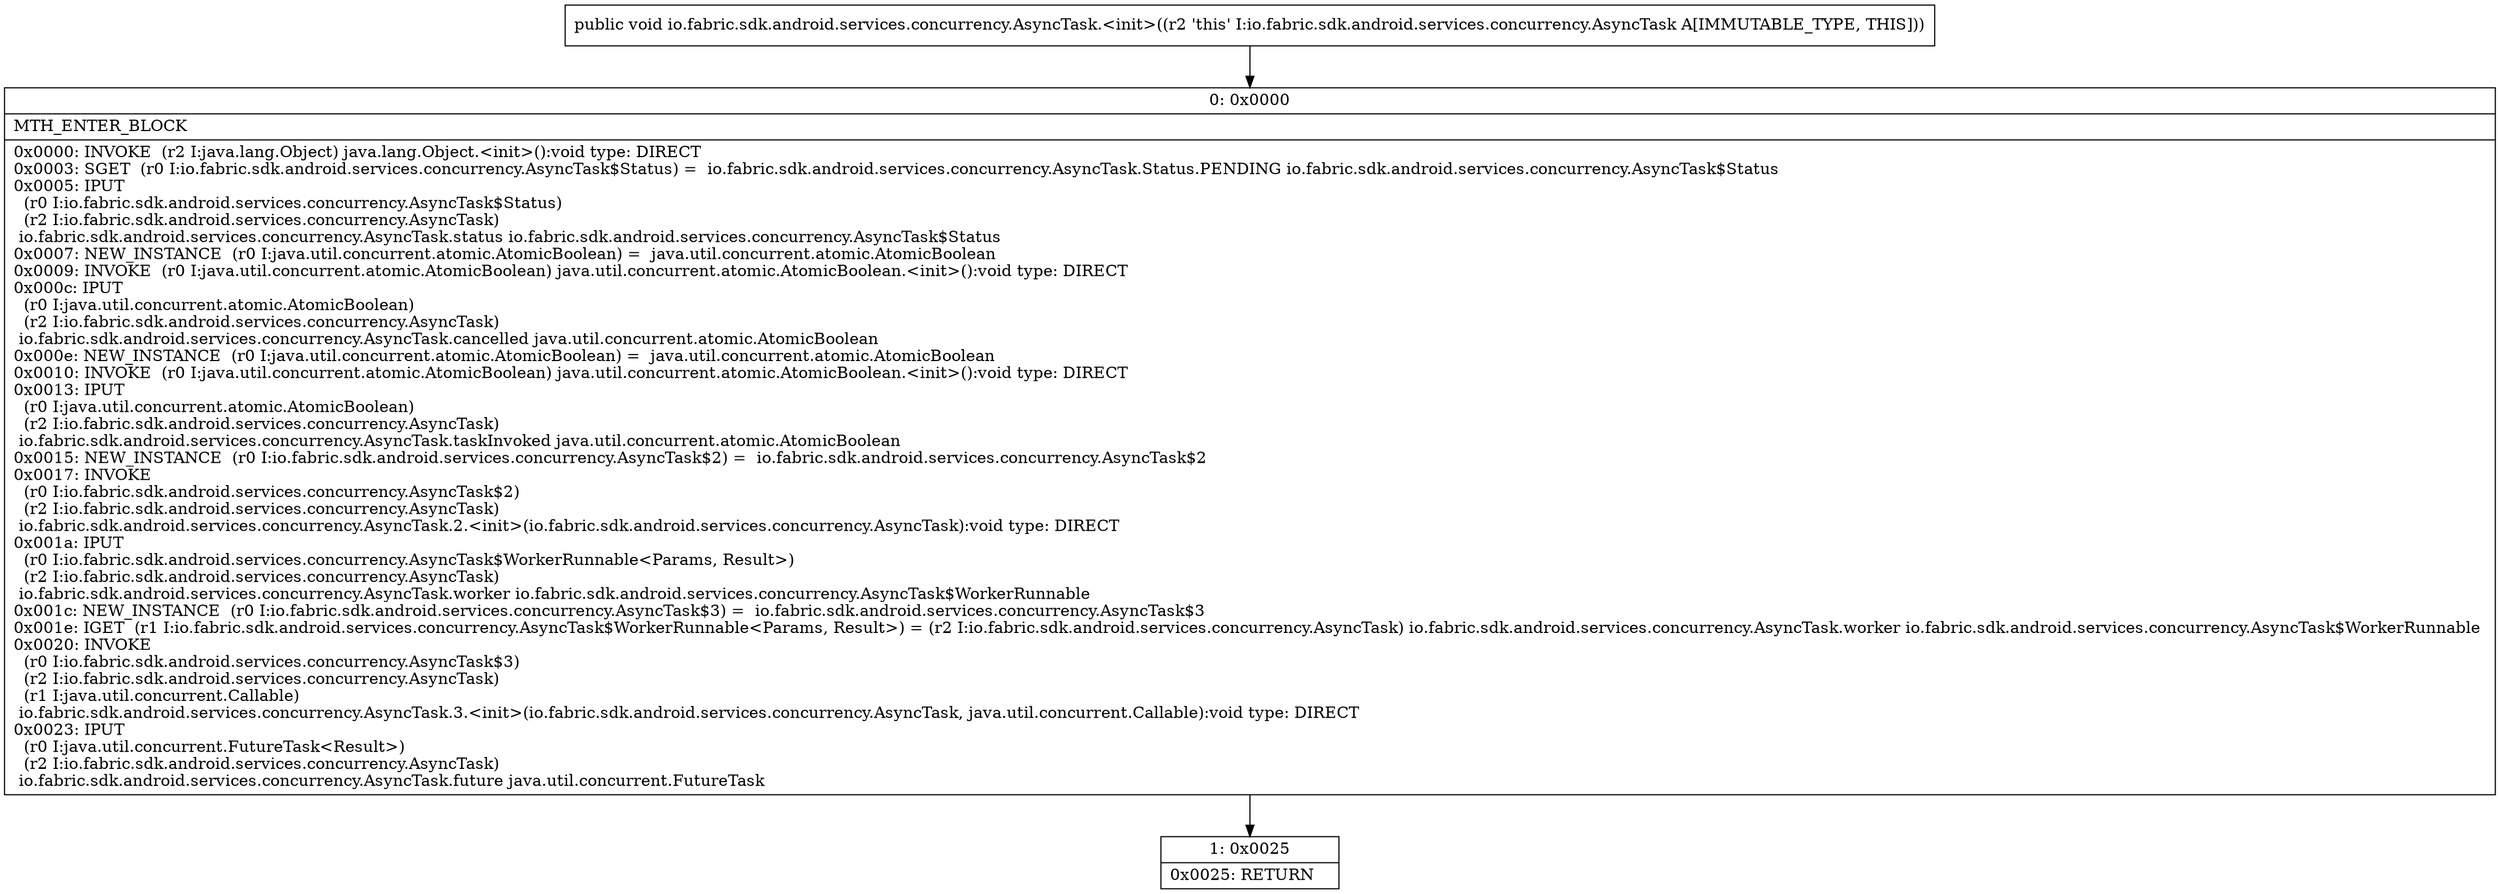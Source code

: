 digraph "CFG forio.fabric.sdk.android.services.concurrency.AsyncTask.\<init\>()V" {
Node_0 [shape=record,label="{0\:\ 0x0000|MTH_ENTER_BLOCK\l|0x0000: INVOKE  (r2 I:java.lang.Object) java.lang.Object.\<init\>():void type: DIRECT \l0x0003: SGET  (r0 I:io.fabric.sdk.android.services.concurrency.AsyncTask$Status) =  io.fabric.sdk.android.services.concurrency.AsyncTask.Status.PENDING io.fabric.sdk.android.services.concurrency.AsyncTask$Status \l0x0005: IPUT  \l  (r0 I:io.fabric.sdk.android.services.concurrency.AsyncTask$Status)\l  (r2 I:io.fabric.sdk.android.services.concurrency.AsyncTask)\l io.fabric.sdk.android.services.concurrency.AsyncTask.status io.fabric.sdk.android.services.concurrency.AsyncTask$Status \l0x0007: NEW_INSTANCE  (r0 I:java.util.concurrent.atomic.AtomicBoolean) =  java.util.concurrent.atomic.AtomicBoolean \l0x0009: INVOKE  (r0 I:java.util.concurrent.atomic.AtomicBoolean) java.util.concurrent.atomic.AtomicBoolean.\<init\>():void type: DIRECT \l0x000c: IPUT  \l  (r0 I:java.util.concurrent.atomic.AtomicBoolean)\l  (r2 I:io.fabric.sdk.android.services.concurrency.AsyncTask)\l io.fabric.sdk.android.services.concurrency.AsyncTask.cancelled java.util.concurrent.atomic.AtomicBoolean \l0x000e: NEW_INSTANCE  (r0 I:java.util.concurrent.atomic.AtomicBoolean) =  java.util.concurrent.atomic.AtomicBoolean \l0x0010: INVOKE  (r0 I:java.util.concurrent.atomic.AtomicBoolean) java.util.concurrent.atomic.AtomicBoolean.\<init\>():void type: DIRECT \l0x0013: IPUT  \l  (r0 I:java.util.concurrent.atomic.AtomicBoolean)\l  (r2 I:io.fabric.sdk.android.services.concurrency.AsyncTask)\l io.fabric.sdk.android.services.concurrency.AsyncTask.taskInvoked java.util.concurrent.atomic.AtomicBoolean \l0x0015: NEW_INSTANCE  (r0 I:io.fabric.sdk.android.services.concurrency.AsyncTask$2) =  io.fabric.sdk.android.services.concurrency.AsyncTask$2 \l0x0017: INVOKE  \l  (r0 I:io.fabric.sdk.android.services.concurrency.AsyncTask$2)\l  (r2 I:io.fabric.sdk.android.services.concurrency.AsyncTask)\l io.fabric.sdk.android.services.concurrency.AsyncTask.2.\<init\>(io.fabric.sdk.android.services.concurrency.AsyncTask):void type: DIRECT \l0x001a: IPUT  \l  (r0 I:io.fabric.sdk.android.services.concurrency.AsyncTask$WorkerRunnable\<Params, Result\>)\l  (r2 I:io.fabric.sdk.android.services.concurrency.AsyncTask)\l io.fabric.sdk.android.services.concurrency.AsyncTask.worker io.fabric.sdk.android.services.concurrency.AsyncTask$WorkerRunnable \l0x001c: NEW_INSTANCE  (r0 I:io.fabric.sdk.android.services.concurrency.AsyncTask$3) =  io.fabric.sdk.android.services.concurrency.AsyncTask$3 \l0x001e: IGET  (r1 I:io.fabric.sdk.android.services.concurrency.AsyncTask$WorkerRunnable\<Params, Result\>) = (r2 I:io.fabric.sdk.android.services.concurrency.AsyncTask) io.fabric.sdk.android.services.concurrency.AsyncTask.worker io.fabric.sdk.android.services.concurrency.AsyncTask$WorkerRunnable \l0x0020: INVOKE  \l  (r0 I:io.fabric.sdk.android.services.concurrency.AsyncTask$3)\l  (r2 I:io.fabric.sdk.android.services.concurrency.AsyncTask)\l  (r1 I:java.util.concurrent.Callable)\l io.fabric.sdk.android.services.concurrency.AsyncTask.3.\<init\>(io.fabric.sdk.android.services.concurrency.AsyncTask, java.util.concurrent.Callable):void type: DIRECT \l0x0023: IPUT  \l  (r0 I:java.util.concurrent.FutureTask\<Result\>)\l  (r2 I:io.fabric.sdk.android.services.concurrency.AsyncTask)\l io.fabric.sdk.android.services.concurrency.AsyncTask.future java.util.concurrent.FutureTask \l}"];
Node_1 [shape=record,label="{1\:\ 0x0025|0x0025: RETURN   \l}"];
MethodNode[shape=record,label="{public void io.fabric.sdk.android.services.concurrency.AsyncTask.\<init\>((r2 'this' I:io.fabric.sdk.android.services.concurrency.AsyncTask A[IMMUTABLE_TYPE, THIS])) }"];
MethodNode -> Node_0;
Node_0 -> Node_1;
}

